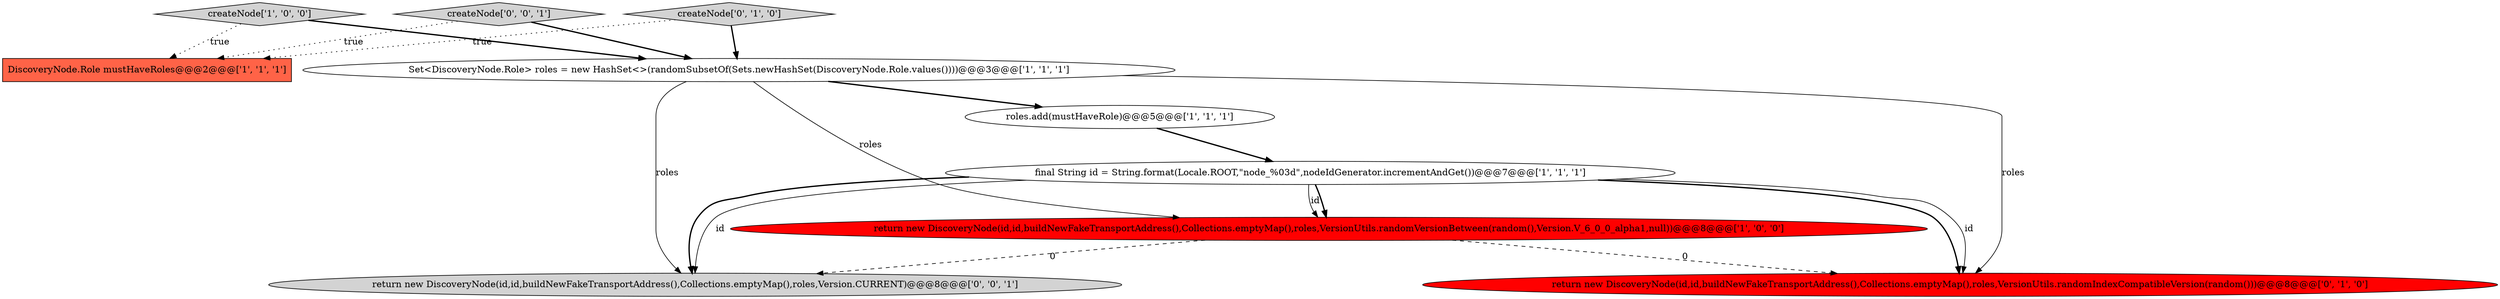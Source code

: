 digraph {
3 [style = filled, label = "createNode['1', '0', '0']", fillcolor = lightgray, shape = diamond image = "AAA0AAABBB1BBB"];
4 [style = filled, label = "DiscoveryNode.Role mustHaveRoles@@@2@@@['1', '1', '1']", fillcolor = tomato, shape = box image = "AAA0AAABBB1BBB"];
5 [style = filled, label = "Set<DiscoveryNode.Role> roles = new HashSet<>(randomSubsetOf(Sets.newHashSet(DiscoveryNode.Role.values())))@@@3@@@['1', '1', '1']", fillcolor = white, shape = ellipse image = "AAA0AAABBB1BBB"];
8 [style = filled, label = "return new DiscoveryNode(id,id,buildNewFakeTransportAddress(),Collections.emptyMap(),roles,Version.CURRENT)@@@8@@@['0', '0', '1']", fillcolor = lightgray, shape = ellipse image = "AAA0AAABBB3BBB"];
7 [style = filled, label = "createNode['0', '1', '0']", fillcolor = lightgray, shape = diamond image = "AAA0AAABBB2BBB"];
0 [style = filled, label = "final String id = String.format(Locale.ROOT,\"node_%03d\",nodeIdGenerator.incrementAndGet())@@@7@@@['1', '1', '1']", fillcolor = white, shape = ellipse image = "AAA0AAABBB1BBB"];
1 [style = filled, label = "roles.add(mustHaveRole)@@@5@@@['1', '1', '1']", fillcolor = white, shape = ellipse image = "AAA0AAABBB1BBB"];
6 [style = filled, label = "return new DiscoveryNode(id,id,buildNewFakeTransportAddress(),Collections.emptyMap(),roles,VersionUtils.randomIndexCompatibleVersion(random()))@@@8@@@['0', '1', '0']", fillcolor = red, shape = ellipse image = "AAA1AAABBB2BBB"];
9 [style = filled, label = "createNode['0', '0', '1']", fillcolor = lightgray, shape = diamond image = "AAA0AAABBB3BBB"];
2 [style = filled, label = "return new DiscoveryNode(id,id,buildNewFakeTransportAddress(),Collections.emptyMap(),roles,VersionUtils.randomVersionBetween(random(),Version.V_6_0_0_alpha1,null))@@@8@@@['1', '0', '0']", fillcolor = red, shape = ellipse image = "AAA1AAABBB1BBB"];
9->5 [style = bold, label=""];
9->4 [style = dotted, label="true"];
3->4 [style = dotted, label="true"];
5->1 [style = bold, label=""];
0->8 [style = solid, label="id"];
3->5 [style = bold, label=""];
7->5 [style = bold, label=""];
5->2 [style = solid, label="roles"];
0->2 [style = solid, label="id"];
1->0 [style = bold, label=""];
2->6 [style = dashed, label="0"];
5->8 [style = solid, label="roles"];
0->6 [style = bold, label=""];
2->8 [style = dashed, label="0"];
0->6 [style = solid, label="id"];
5->6 [style = solid, label="roles"];
7->4 [style = dotted, label="true"];
0->2 [style = bold, label=""];
0->8 [style = bold, label=""];
}
